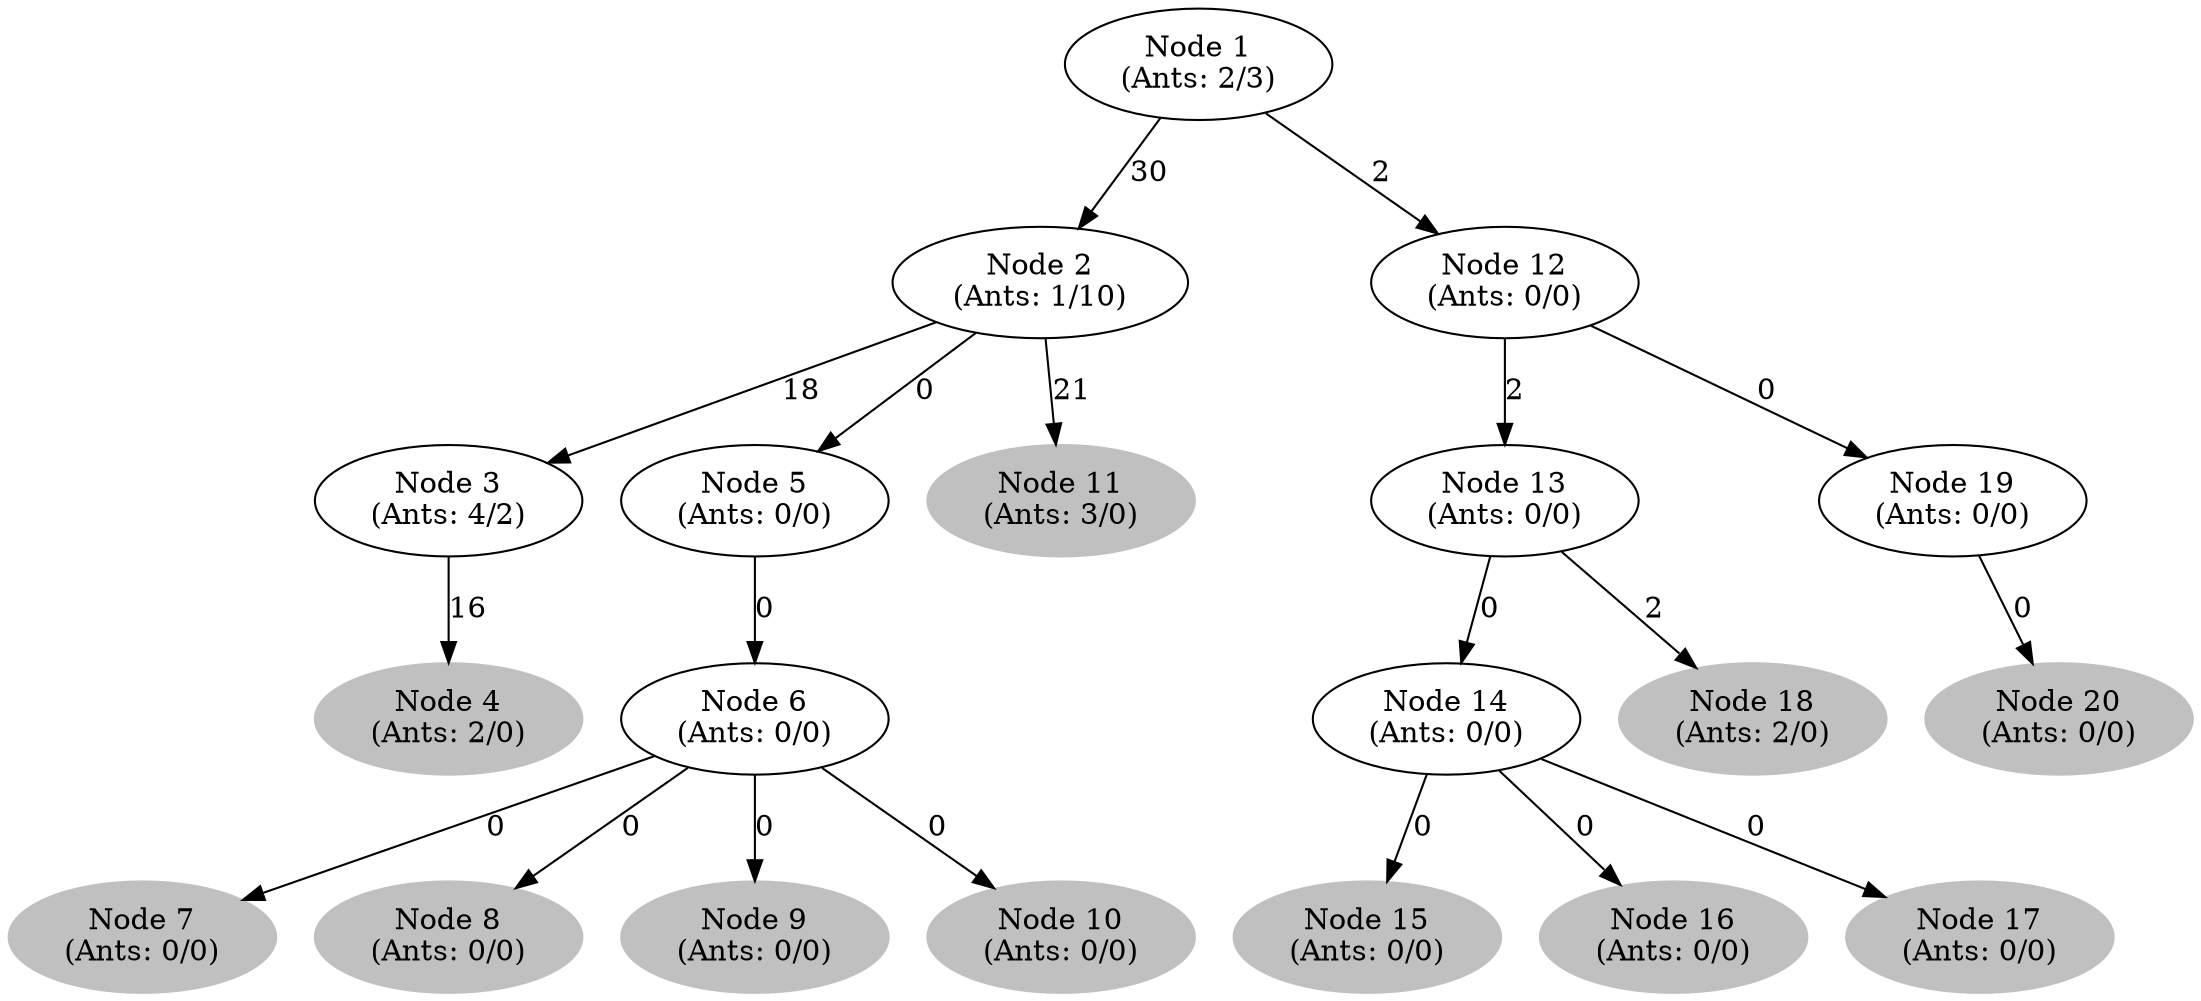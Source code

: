 digraph G {
	
	 "Node 1\n(Ants: 2/3)" -> "Node 2\n(Ants: 1/10)" [label=30];
	 "Node 2\n(Ants: 1/10)" -> "Node 3\n(Ants: 4/2)" [label=18];
	 "Node 4\n(Ants: 2/0)" [style=filled,color="gray"];
	"Node 3\n(Ants: 4/2)" -> "Node 4\n(Ants: 2/0)" [label=16];
	 "Node 2\n(Ants: 1/10)" -> "Node 5\n(Ants: 0/0)" [label=0];
	 "Node 5\n(Ants: 0/0)" -> "Node 6\n(Ants: 0/0)" [label=0];
	 "Node 7\n(Ants: 0/0)" [style=filled,color="gray"];
	"Node 6\n(Ants: 0/0)" -> "Node 7\n(Ants: 0/0)" [label=0];
	 "Node 8\n(Ants: 0/0)" [style=filled,color="gray"];
	"Node 6\n(Ants: 0/0)" -> "Node 8\n(Ants: 0/0)" [label=0];
	 "Node 9\n(Ants: 0/0)" [style=filled,color="gray"];
	"Node 6\n(Ants: 0/0)" -> "Node 9\n(Ants: 0/0)" [label=0];
	 "Node 10\n(Ants: 0/0)" [style=filled,color="gray"];
	"Node 6\n(Ants: 0/0)" -> "Node 10\n(Ants: 0/0)" [label=0];
	 "Node 11\n(Ants: 3/0)" [style=filled,color="gray"];
	"Node 2\n(Ants: 1/10)" -> "Node 11\n(Ants: 3/0)" [label=21];
	 "Node 1\n(Ants: 2/3)" -> "Node 12\n(Ants: 0/0)" [label=2];
	 "Node 12\n(Ants: 0/0)" -> "Node 13\n(Ants: 0/0)" [label=2];
	 "Node 13\n(Ants: 0/0)" -> "Node 14\n(Ants: 0/0)" [label=0];
	 "Node 15\n(Ants: 0/0)" [style=filled,color="gray"];
	"Node 14\n(Ants: 0/0)" -> "Node 15\n(Ants: 0/0)" [label=0];
	 "Node 16\n(Ants: 0/0)" [style=filled,color="gray"];
	"Node 14\n(Ants: 0/0)" -> "Node 16\n(Ants: 0/0)" [label=0];
	 "Node 17\n(Ants: 0/0)" [style=filled,color="gray"];
	"Node 14\n(Ants: 0/0)" -> "Node 17\n(Ants: 0/0)" [label=0];
	 "Node 18\n(Ants: 2/0)" [style=filled,color="gray"];
	"Node 13\n(Ants: 0/0)" -> "Node 18\n(Ants: 2/0)" [label=2];
	 "Node 12\n(Ants: 0/0)" -> "Node 19\n(Ants: 0/0)" [label=0];
	 "Node 20\n(Ants: 0/0)" [style=filled,color="gray"];
	"Node 19\n(Ants: 0/0)" -> "Node 20\n(Ants: 0/0)" [label=0];
	 
}
